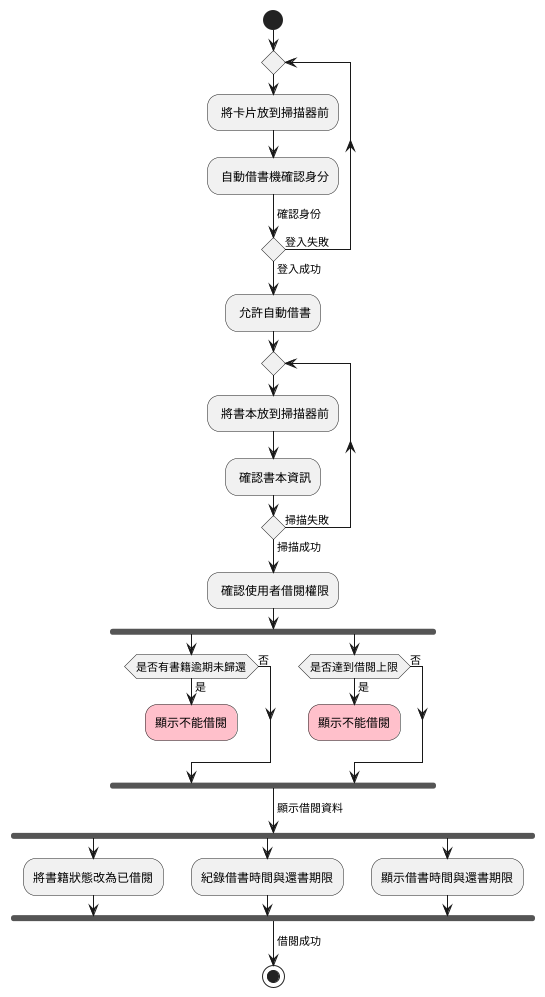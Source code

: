 @startuml
start

repeat
 : 將卡片放到掃描器前;
 : 自動借書機確認身分;

-> 確認身份;

repeat while () is (登入失敗) not (登入成功)

: 允許自動借書;

repeat
    : 將書本放到掃描器前;
    : 確認書本資訊;
repeat while () is (掃描失敗) not (掃描成功)

: 確認使用者借閱權限;

fork
    if(是否有書籍逾期未歸還) then(是)
        #Pink:顯示不能借閱;
        kill
    else (否)
        endif
fork again
    if(是否達到借閱上限) then (是)
        #Pink:顯示不能借閱;
        kill
    else (否)
        endif
endfork

-> 顯示借閱資料;

fork
    :將書籍狀態改為已借閱;
fork again
    :紀錄借書時間與還書期限;
fork again
    :顯示借書時間與還書期限;
endfork

->借閱成功;
stop
@enduml